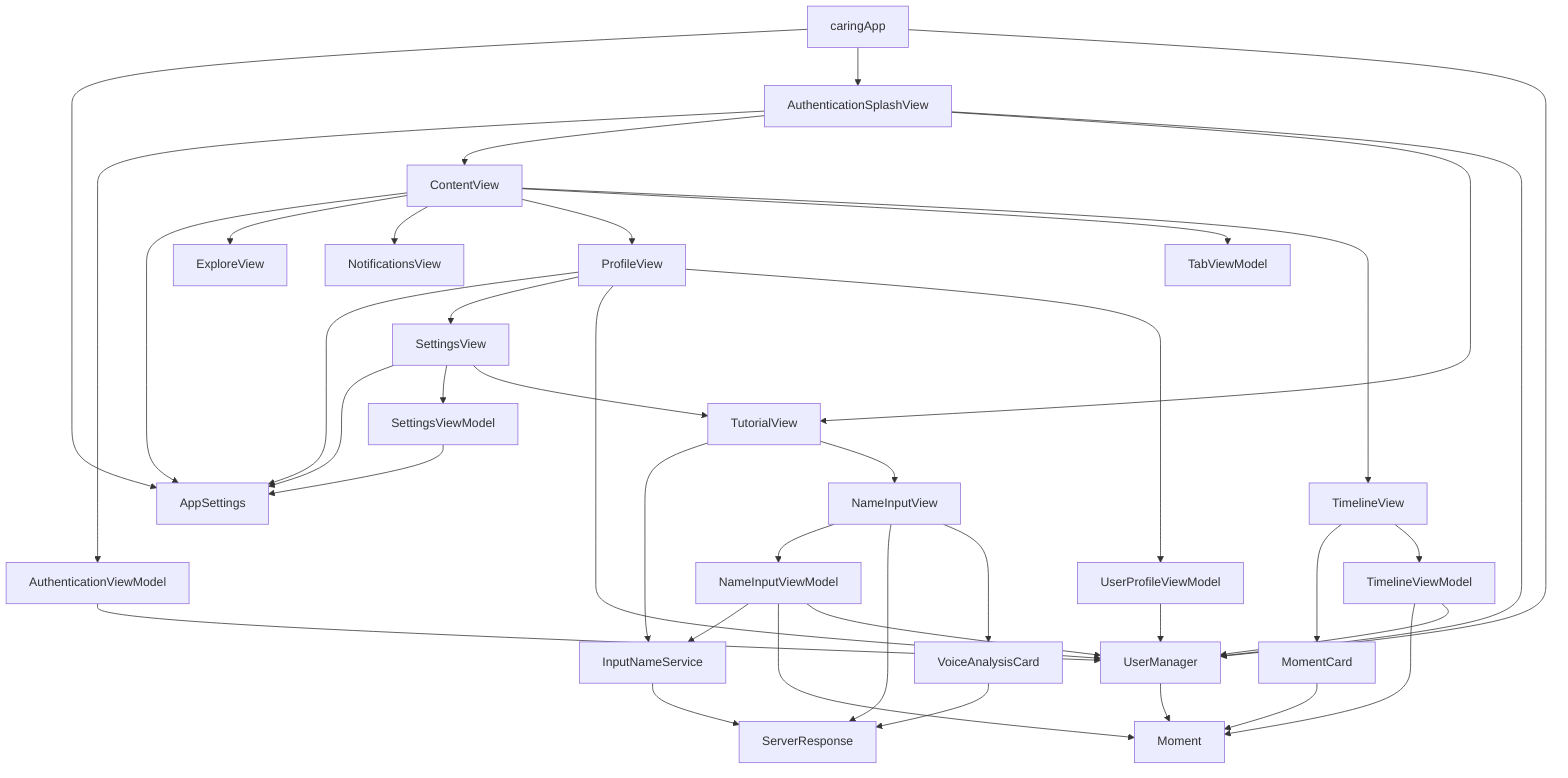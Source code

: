 graph TD
    AuthenticationSplashView --> AuthenticationViewModel
    AuthenticationSplashView --> ContentView
    AuthenticationSplashView --> TutorialView
    AuthenticationSplashView --> UserManager
    AuthenticationViewModel --> UserManager
    ContentView --> AppSettings
    ContentView --> ExploreView
    ContentView --> NotificationsView
    ContentView --> ProfileView
    ContentView --> TabViewModel
    ContentView --> TimelineView
    InputNameService --> ServerResponse
    MomentCard --> Moment
    NameInputView --> NameInputViewModel
    NameInputView --> ServerResponse
    NameInputView --> VoiceAnalysisCard
    NameInputViewModel --> InputNameService
    NameInputViewModel --> Moment
    NameInputViewModel --> UserManager
    ProfileView --> AppSettings
    ProfileView --> SettingsView
    ProfileView --> UserManager
    ProfileView --> UserProfileViewModel
    SettingsView --> AppSettings
    SettingsView --> SettingsViewModel
    SettingsView --> TutorialView
    SettingsViewModel --> AppSettings
    TimelineView --> MomentCard
    TimelineView --> TimelineViewModel
    TimelineViewModel --> Moment
    TimelineViewModel --> UserManager
    TutorialView --> InputNameService
    TutorialView --> NameInputView
    UserManager --> Moment
    UserProfileViewModel --> UserManager
    VoiceAnalysisCard --> ServerResponse
    caringApp --> AppSettings
    caringApp --> AuthenticationSplashView
    caringApp --> UserManager